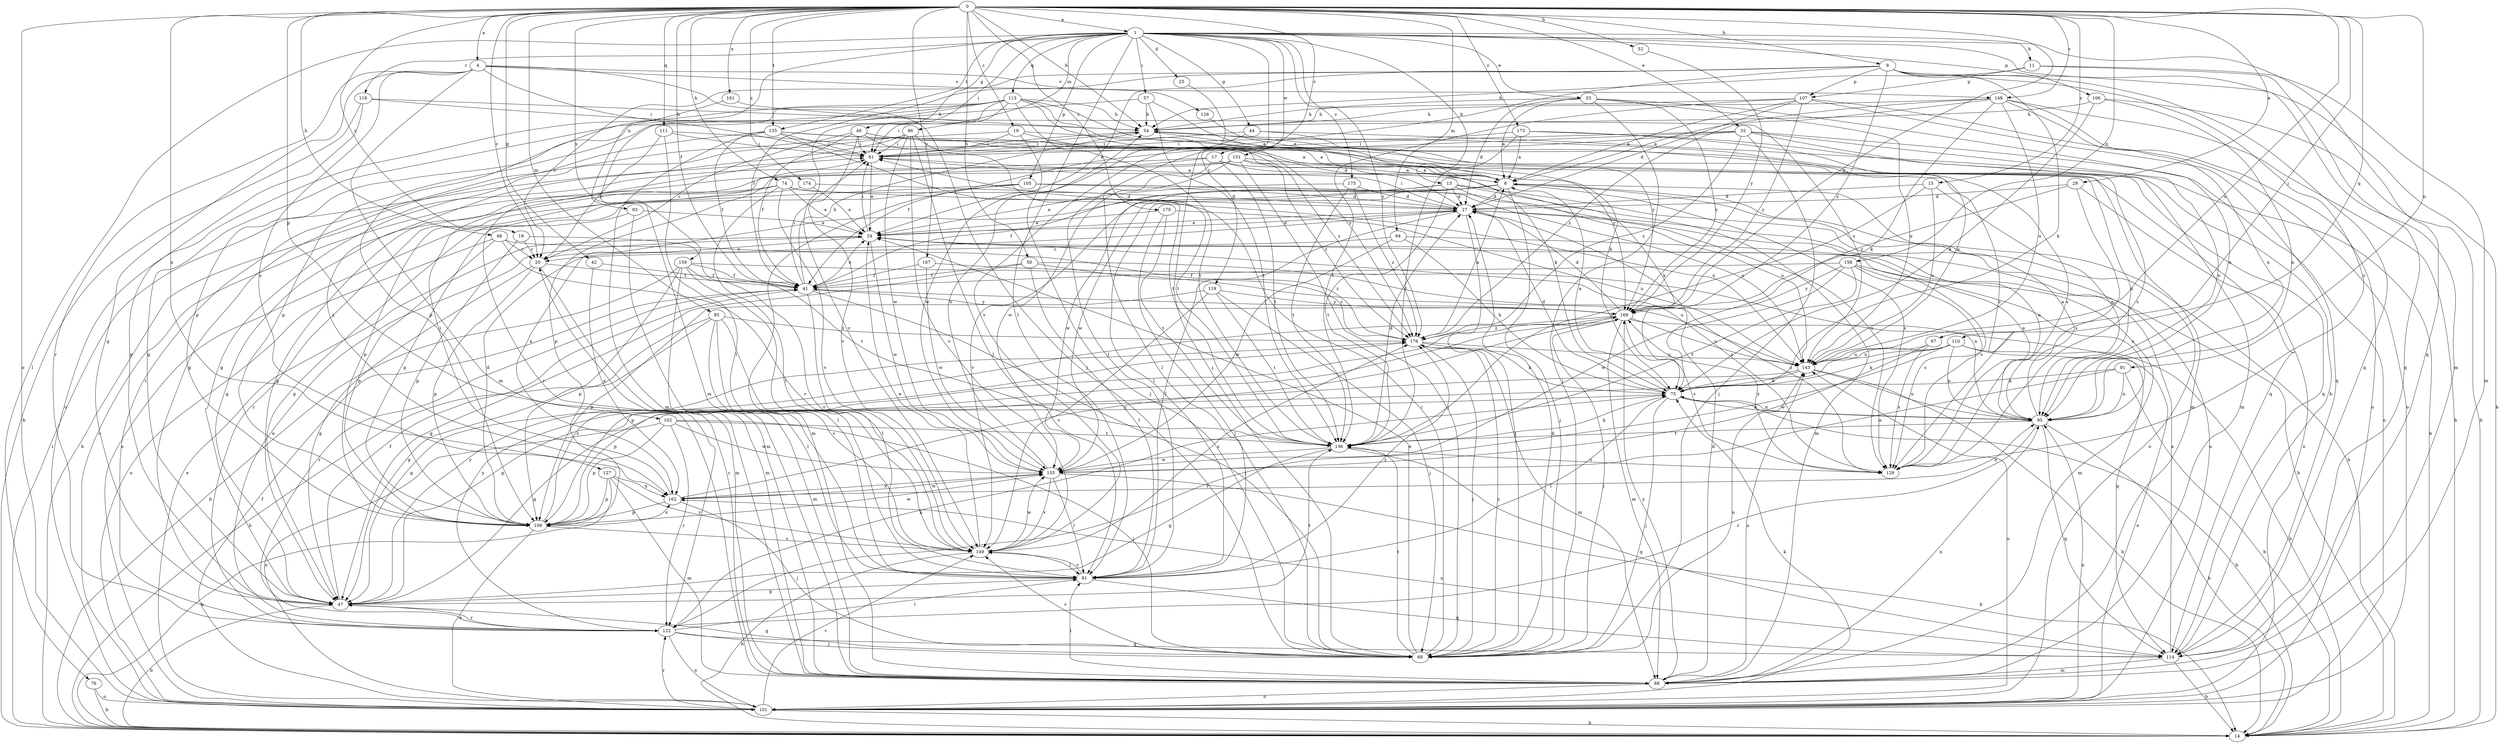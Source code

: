 strict digraph  {
0;
1;
4;
6;
9;
11;
13;
14;
15;
17;
18;
19;
20;
25;
27;
29;
32;
33;
34;
41;
42;
44;
46;
47;
48;
50;
52;
54;
57;
61;
67;
68;
74;
75;
76;
81;
84;
85;
86;
88;
91;
93;
95;
101;
102;
105;
106;
107;
108;
110;
111;
113;
114;
118;
119;
122;
126;
127;
129;
135;
136;
143;
148;
149;
151;
155;
158;
159;
161;
162;
167;
169;
170;
173;
174;
175;
176;
0 -> 1  [label=a];
0 -> 4  [label=a];
0 -> 9  [label=b];
0 -> 15  [label=c];
0 -> 17  [label=c];
0 -> 18  [label=c];
0 -> 19  [label=c];
0 -> 20  [label=c];
0 -> 29  [label=e];
0 -> 32  [label=e];
0 -> 41  [label=f];
0 -> 42  [label=g];
0 -> 48  [label=h];
0 -> 50  [label=h];
0 -> 52  [label=h];
0 -> 54  [label=h];
0 -> 67  [label=j];
0 -> 74  [label=k];
0 -> 84  [label=m];
0 -> 85  [label=m];
0 -> 91  [label=n];
0 -> 101  [label=o];
0 -> 102  [label=p];
0 -> 110  [label=q];
0 -> 111  [label=q];
0 -> 135  [label=t];
0 -> 143  [label=u];
0 -> 148  [label=v];
0 -> 158  [label=x];
0 -> 159  [label=x];
0 -> 161  [label=x];
0 -> 162  [label=x];
0 -> 167  [label=y];
0 -> 169  [label=y];
0 -> 170  [label=z];
0 -> 173  [label=z];
0 -> 174  [label=z];
1 -> 11  [label=b];
1 -> 13  [label=b];
1 -> 25  [label=d];
1 -> 33  [label=e];
1 -> 44  [label=g];
1 -> 46  [label=g];
1 -> 57  [label=i];
1 -> 61  [label=i];
1 -> 76  [label=l];
1 -> 81  [label=l];
1 -> 86  [label=m];
1 -> 88  [label=m];
1 -> 93  [label=n];
1 -> 105  [label=p];
1 -> 106  [label=p];
1 -> 113  [label=q];
1 -> 114  [label=q];
1 -> 118  [label=r];
1 -> 119  [label=r];
1 -> 135  [label=t];
1 -> 151  [label=w];
1 -> 175  [label=z];
1 -> 176  [label=z];
4 -> 47  [label=g];
4 -> 61  [label=i];
4 -> 68  [label=j];
4 -> 88  [label=m];
4 -> 122  [label=r];
4 -> 126  [label=s];
4 -> 127  [label=s];
4 -> 148  [label=v];
6 -> 14  [label=b];
6 -> 27  [label=d];
6 -> 68  [label=j];
6 -> 81  [label=l];
6 -> 101  [label=o];
6 -> 129  [label=s];
6 -> 149  [label=v];
6 -> 155  [label=w];
6 -> 162  [label=x];
9 -> 14  [label=b];
9 -> 20  [label=c];
9 -> 34  [label=e];
9 -> 41  [label=f];
9 -> 75  [label=k];
9 -> 107  [label=p];
9 -> 114  [label=q];
9 -> 129  [label=s];
9 -> 149  [label=v];
9 -> 169  [label=y];
11 -> 54  [label=h];
11 -> 88  [label=m];
11 -> 107  [label=p];
11 -> 114  [label=q];
13 -> 27  [label=d];
13 -> 41  [label=f];
13 -> 88  [label=m];
13 -> 101  [label=o];
13 -> 136  [label=t];
13 -> 143  [label=u];
13 -> 155  [label=w];
14 -> 61  [label=i];
15 -> 27  [label=d];
15 -> 95  [label=n];
15 -> 136  [label=t];
15 -> 143  [label=u];
17 -> 6  [label=a];
17 -> 47  [label=g];
17 -> 75  [label=k];
17 -> 81  [label=l];
17 -> 108  [label=p];
17 -> 136  [label=t];
18 -> 20  [label=c];
18 -> 108  [label=p];
18 -> 136  [label=t];
19 -> 61  [label=i];
19 -> 68  [label=j];
19 -> 114  [label=q];
19 -> 122  [label=r];
19 -> 176  [label=z];
20 -> 41  [label=f];
20 -> 47  [label=g];
20 -> 88  [label=m];
20 -> 108  [label=p];
25 -> 68  [label=j];
27 -> 14  [label=b];
27 -> 34  [label=e];
27 -> 61  [label=i];
27 -> 68  [label=j];
27 -> 81  [label=l];
27 -> 95  [label=n];
29 -> 27  [label=d];
29 -> 101  [label=o];
29 -> 129  [label=s];
29 -> 169  [label=y];
32 -> 41  [label=f];
32 -> 61  [label=i];
32 -> 68  [label=j];
32 -> 81  [label=l];
32 -> 95  [label=n];
32 -> 101  [label=o];
32 -> 129  [label=s];
32 -> 176  [label=z];
33 -> 6  [label=a];
33 -> 27  [label=d];
33 -> 54  [label=h];
33 -> 68  [label=j];
33 -> 95  [label=n];
33 -> 143  [label=u];
33 -> 169  [label=y];
34 -> 20  [label=c];
34 -> 27  [label=d];
34 -> 61  [label=i];
34 -> 129  [label=s];
34 -> 155  [label=w];
41 -> 34  [label=e];
41 -> 54  [label=h];
41 -> 61  [label=i];
41 -> 68  [label=j];
41 -> 81  [label=l];
41 -> 122  [label=r];
41 -> 169  [label=y];
42 -> 41  [label=f];
42 -> 162  [label=x];
44 -> 14  [label=b];
44 -> 61  [label=i];
44 -> 129  [label=s];
44 -> 155  [label=w];
46 -> 6  [label=a];
46 -> 20  [label=c];
46 -> 27  [label=d];
46 -> 41  [label=f];
46 -> 61  [label=i];
46 -> 149  [label=v];
46 -> 169  [label=y];
47 -> 14  [label=b];
47 -> 41  [label=f];
47 -> 122  [label=r];
47 -> 136  [label=t];
47 -> 169  [label=y];
48 -> 20  [label=c];
48 -> 101  [label=o];
48 -> 108  [label=p];
48 -> 149  [label=v];
48 -> 176  [label=z];
50 -> 41  [label=f];
50 -> 47  [label=g];
50 -> 81  [label=l];
50 -> 129  [label=s];
50 -> 176  [label=z];
52 -> 169  [label=y];
54 -> 61  [label=i];
54 -> 88  [label=m];
54 -> 114  [label=q];
54 -> 122  [label=r];
57 -> 6  [label=a];
57 -> 54  [label=h];
57 -> 108  [label=p];
57 -> 136  [label=t];
61 -> 6  [label=a];
61 -> 34  [label=e];
67 -> 129  [label=s];
67 -> 143  [label=u];
67 -> 155  [label=w];
68 -> 27  [label=d];
68 -> 34  [label=e];
68 -> 47  [label=g];
68 -> 61  [label=i];
68 -> 136  [label=t];
68 -> 143  [label=u];
68 -> 149  [label=v];
68 -> 176  [label=z];
74 -> 27  [label=d];
74 -> 34  [label=e];
74 -> 47  [label=g];
74 -> 81  [label=l];
74 -> 108  [label=p];
74 -> 143  [label=u];
74 -> 149  [label=v];
75 -> 6  [label=a];
75 -> 14  [label=b];
75 -> 27  [label=d];
75 -> 47  [label=g];
75 -> 68  [label=j];
75 -> 81  [label=l];
75 -> 95  [label=n];
76 -> 14  [label=b];
76 -> 101  [label=o];
81 -> 47  [label=g];
81 -> 114  [label=q];
81 -> 149  [label=v];
81 -> 176  [label=z];
84 -> 20  [label=c];
84 -> 75  [label=k];
84 -> 129  [label=s];
84 -> 155  [label=w];
85 -> 14  [label=b];
85 -> 47  [label=g];
85 -> 81  [label=l];
85 -> 88  [label=m];
85 -> 149  [label=v];
85 -> 176  [label=z];
86 -> 47  [label=g];
86 -> 61  [label=i];
86 -> 81  [label=l];
86 -> 136  [label=t];
86 -> 149  [label=v];
86 -> 155  [label=w];
86 -> 162  [label=x];
88 -> 20  [label=c];
88 -> 27  [label=d];
88 -> 81  [label=l];
88 -> 95  [label=n];
88 -> 101  [label=o];
88 -> 143  [label=u];
88 -> 169  [label=y];
91 -> 14  [label=b];
91 -> 75  [label=k];
91 -> 95  [label=n];
91 -> 155  [label=w];
93 -> 34  [label=e];
93 -> 88  [label=m];
93 -> 108  [label=p];
95 -> 6  [label=a];
95 -> 14  [label=b];
95 -> 34  [label=e];
95 -> 75  [label=k];
95 -> 114  [label=q];
95 -> 122  [label=r];
95 -> 136  [label=t];
101 -> 14  [label=b];
101 -> 34  [label=e];
101 -> 41  [label=f];
101 -> 75  [label=k];
101 -> 95  [label=n];
101 -> 122  [label=r];
101 -> 143  [label=u];
101 -> 149  [label=v];
102 -> 68  [label=j];
102 -> 101  [label=o];
102 -> 108  [label=p];
102 -> 122  [label=r];
102 -> 136  [label=t];
102 -> 155  [label=w];
105 -> 27  [label=d];
105 -> 47  [label=g];
105 -> 88  [label=m];
105 -> 101  [label=o];
105 -> 129  [label=s];
105 -> 143  [label=u];
106 -> 14  [label=b];
106 -> 54  [label=h];
106 -> 75  [label=k];
106 -> 95  [label=n];
107 -> 6  [label=a];
107 -> 27  [label=d];
107 -> 54  [label=h];
107 -> 101  [label=o];
107 -> 114  [label=q];
107 -> 136  [label=t];
107 -> 169  [label=y];
108 -> 27  [label=d];
108 -> 101  [label=o];
108 -> 149  [label=v];
108 -> 155  [label=w];
108 -> 162  [label=x];
108 -> 176  [label=z];
110 -> 14  [label=b];
110 -> 47  [label=g];
110 -> 75  [label=k];
110 -> 95  [label=n];
110 -> 101  [label=o];
110 -> 122  [label=r];
110 -> 143  [label=u];
111 -> 20  [label=c];
111 -> 61  [label=i];
111 -> 75  [label=k];
111 -> 81  [label=l];
113 -> 47  [label=g];
113 -> 54  [label=h];
113 -> 61  [label=i];
113 -> 75  [label=k];
113 -> 88  [label=m];
113 -> 101  [label=o];
113 -> 108  [label=p];
113 -> 136  [label=t];
113 -> 149  [label=v];
113 -> 169  [label=y];
113 -> 176  [label=z];
114 -> 14  [label=b];
114 -> 34  [label=e];
114 -> 54  [label=h];
114 -> 88  [label=m];
114 -> 162  [label=x];
118 -> 14  [label=b];
118 -> 47  [label=g];
118 -> 54  [label=h];
118 -> 143  [label=u];
119 -> 68  [label=j];
119 -> 108  [label=p];
119 -> 136  [label=t];
119 -> 149  [label=v];
119 -> 169  [label=y];
122 -> 34  [label=e];
122 -> 68  [label=j];
122 -> 75  [label=k];
122 -> 81  [label=l];
122 -> 101  [label=o];
122 -> 114  [label=q];
122 -> 169  [label=y];
126 -> 6  [label=a];
127 -> 14  [label=b];
127 -> 88  [label=m];
127 -> 108  [label=p];
127 -> 149  [label=v];
127 -> 162  [label=x];
129 -> 169  [label=y];
135 -> 6  [label=a];
135 -> 41  [label=f];
135 -> 47  [label=g];
135 -> 61  [label=i];
135 -> 88  [label=m];
135 -> 129  [label=s];
135 -> 136  [label=t];
136 -> 27  [label=d];
136 -> 47  [label=g];
136 -> 75  [label=k];
136 -> 114  [label=q];
136 -> 129  [label=s];
136 -> 155  [label=w];
143 -> 14  [label=b];
143 -> 75  [label=k];
143 -> 95  [label=n];
143 -> 108  [label=p];
148 -> 6  [label=a];
148 -> 14  [label=b];
148 -> 54  [label=h];
148 -> 75  [label=k];
148 -> 95  [label=n];
148 -> 101  [label=o];
148 -> 143  [label=u];
148 -> 176  [label=z];
149 -> 14  [label=b];
149 -> 34  [label=e];
149 -> 81  [label=l];
149 -> 155  [label=w];
149 -> 176  [label=z];
151 -> 6  [label=a];
151 -> 14  [label=b];
151 -> 68  [label=j];
151 -> 95  [label=n];
151 -> 101  [label=o];
151 -> 155  [label=w];
151 -> 176  [label=z];
155 -> 14  [label=b];
155 -> 54  [label=h];
155 -> 81  [label=l];
155 -> 149  [label=v];
155 -> 162  [label=x];
158 -> 41  [label=f];
158 -> 88  [label=m];
158 -> 95  [label=n];
158 -> 129  [label=s];
158 -> 136  [label=t];
158 -> 155  [label=w];
158 -> 169  [label=y];
159 -> 14  [label=b];
159 -> 41  [label=f];
159 -> 81  [label=l];
159 -> 88  [label=m];
159 -> 108  [label=p];
159 -> 143  [label=u];
159 -> 149  [label=v];
161 -> 54  [label=h];
161 -> 108  [label=p];
162 -> 61  [label=i];
162 -> 68  [label=j];
162 -> 95  [label=n];
162 -> 108  [label=p];
162 -> 155  [label=w];
162 -> 169  [label=y];
167 -> 41  [label=f];
167 -> 95  [label=n];
167 -> 155  [label=w];
169 -> 27  [label=d];
169 -> 41  [label=f];
169 -> 68  [label=j];
169 -> 88  [label=m];
169 -> 108  [label=p];
169 -> 114  [label=q];
169 -> 129  [label=s];
169 -> 143  [label=u];
169 -> 176  [label=z];
170 -> 34  [label=e];
170 -> 68  [label=j];
170 -> 136  [label=t];
170 -> 143  [label=u];
173 -> 6  [label=a];
173 -> 61  [label=i];
173 -> 88  [label=m];
173 -> 136  [label=t];
173 -> 143  [label=u];
174 -> 27  [label=d];
174 -> 34  [label=e];
174 -> 122  [label=r];
175 -> 27  [label=d];
175 -> 34  [label=e];
175 -> 136  [label=t];
175 -> 176  [label=z];
176 -> 6  [label=a];
176 -> 47  [label=g];
176 -> 68  [label=j];
176 -> 75  [label=k];
176 -> 88  [label=m];
176 -> 143  [label=u];
}
